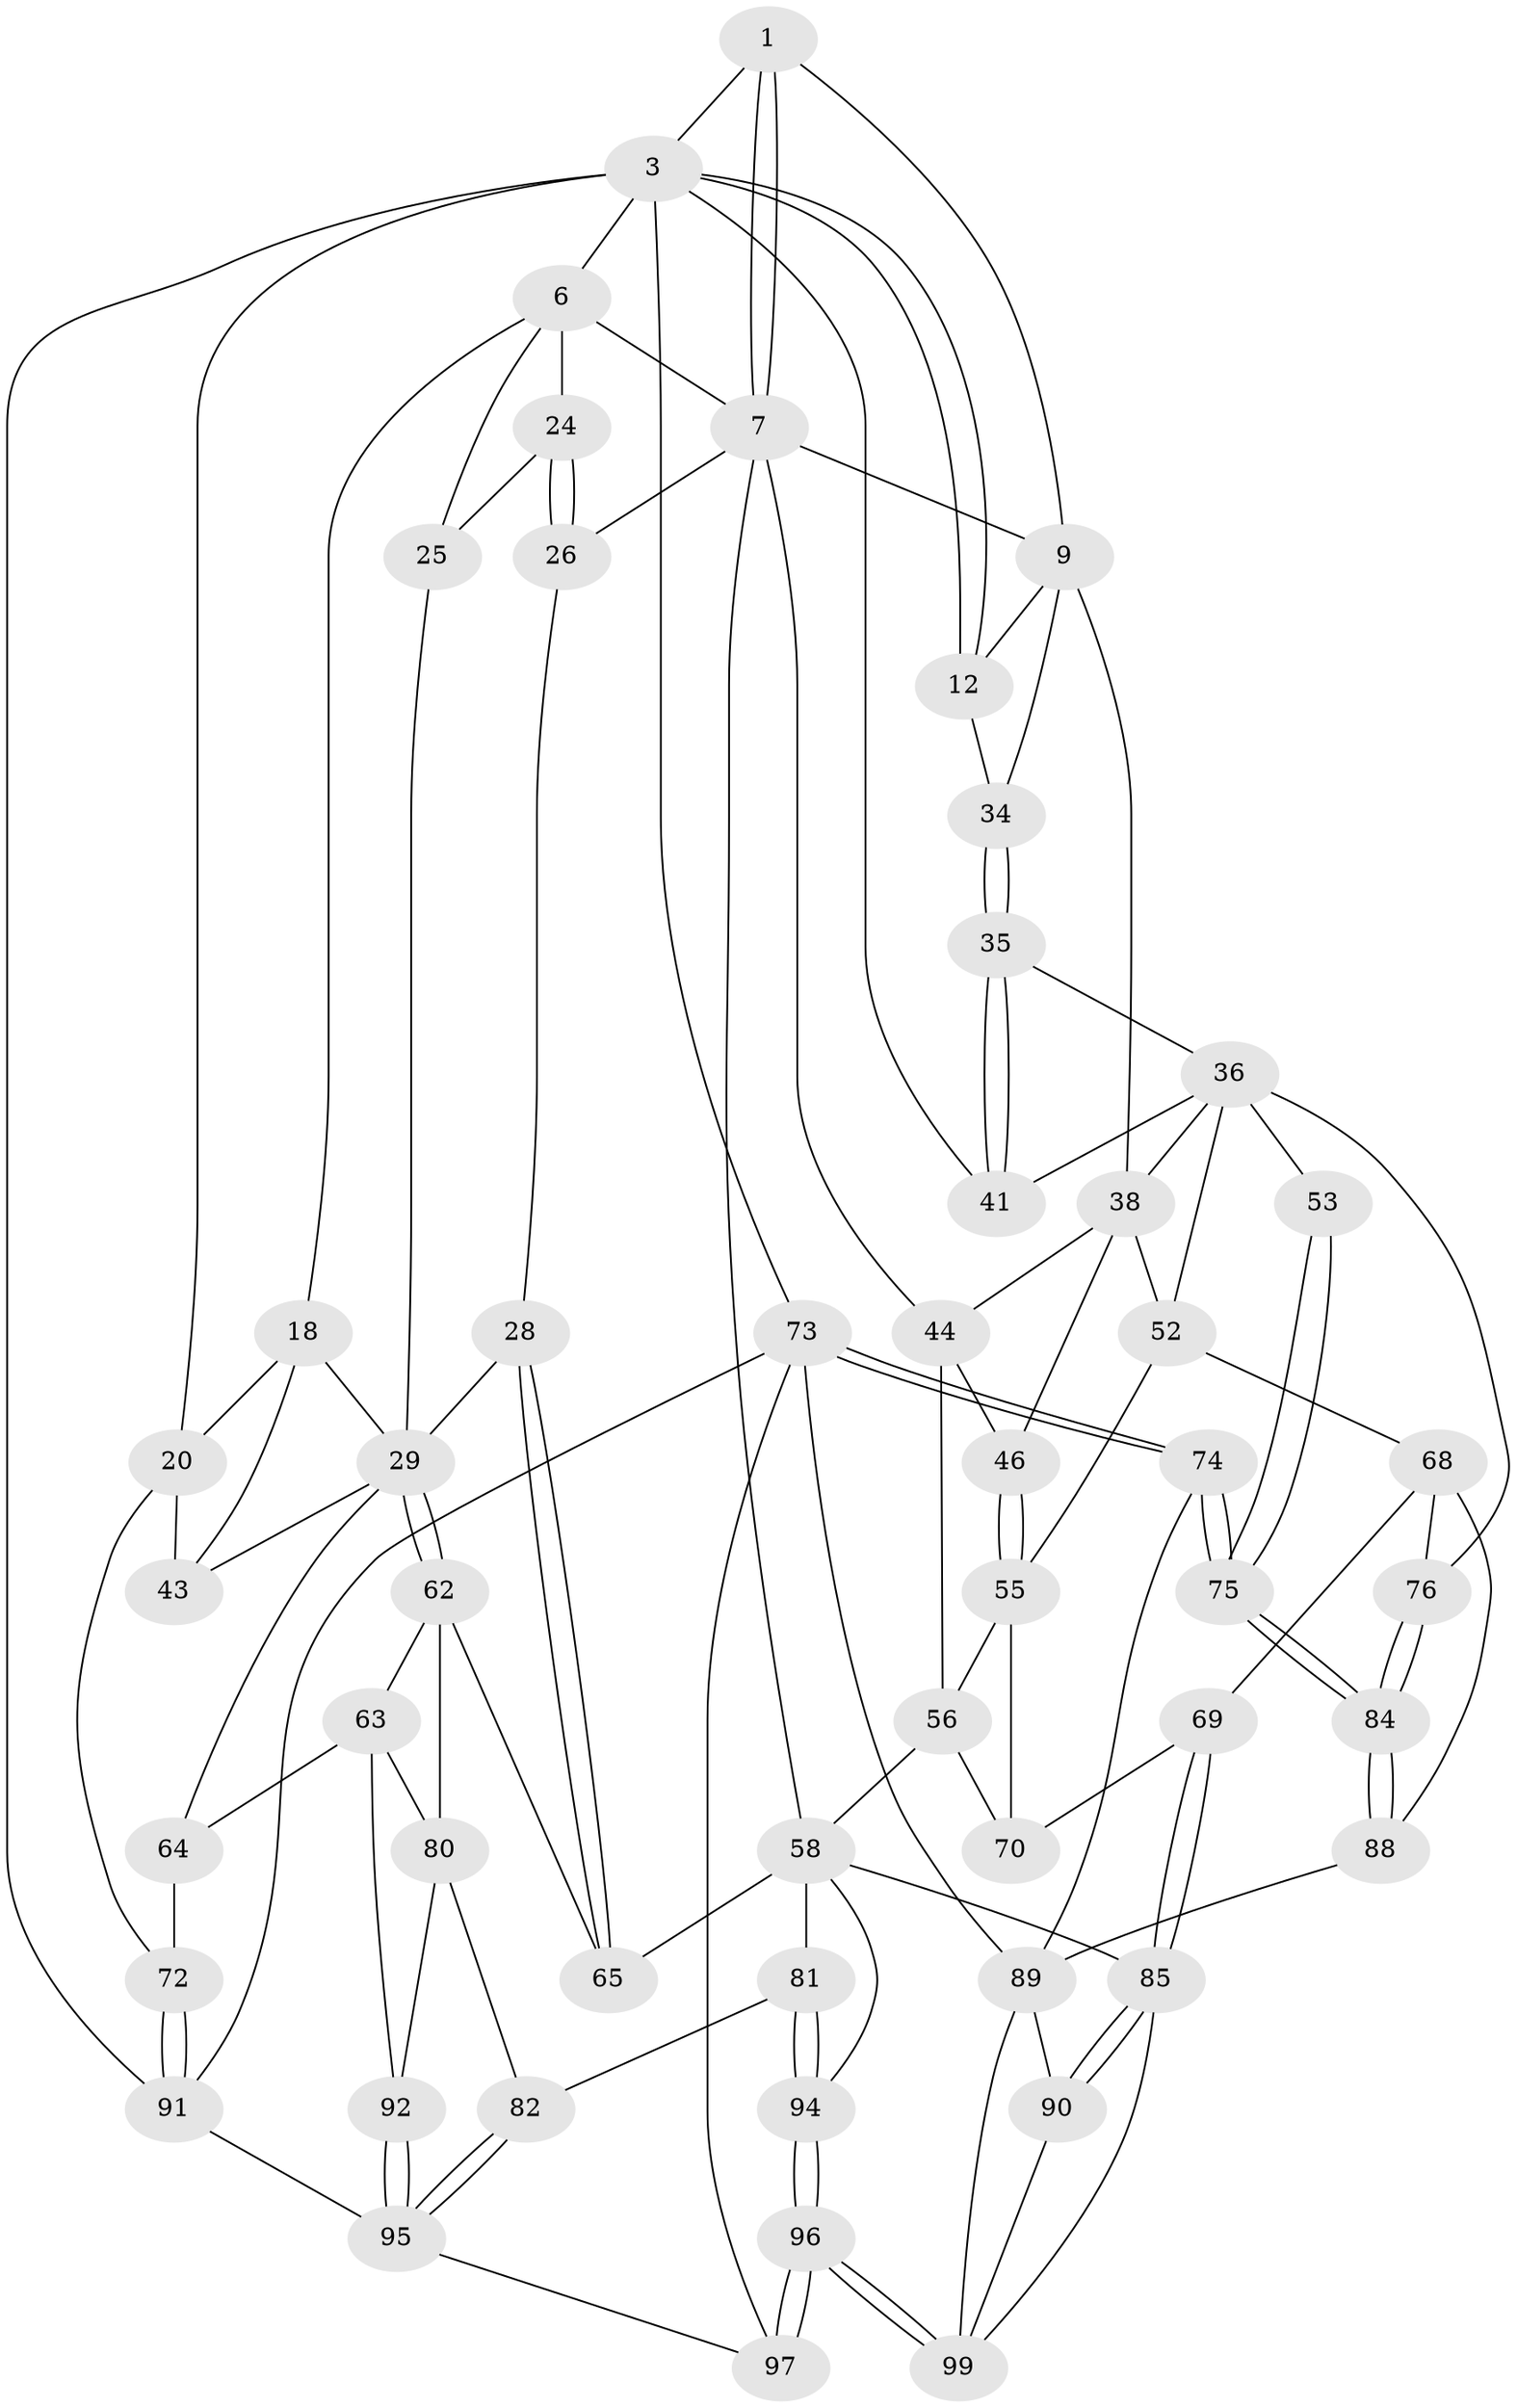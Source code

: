 // original degree distribution, {3: 0.018867924528301886, 4: 0.2641509433962264, 6: 0.24528301886792453, 5: 0.4716981132075472}
// Generated by graph-tools (version 1.1) at 2025/16/03/09/25 04:16:46]
// undirected, 53 vertices, 122 edges
graph export_dot {
graph [start="1"]
  node [color=gray90,style=filled];
  1 [pos="+0.6284416669102857+0",super="+2"];
  3 [pos="+1+0",super="+4"];
  6 [pos="+0.2530894034963568+0",super="+8"];
  7 [pos="+0.5247143119232229+0.1334359158658921",super="+11"];
  9 [pos="+0.7715246927447069+0",super="+10+13"];
  12 [pos="+0.888532047457304+0.1684288344628453"];
  18 [pos="+0.07548122491800525+0.17159096229393117",super="+19"];
  20 [pos="+0+0.08581744710911211",super="+61"];
  24 [pos="+0.2817430265999839+0.12435650890766209"];
  25 [pos="+0.26490248056664906+0.15107475130689418"];
  26 [pos="+0.3401644818375614+0.21190314186957515",super="+27"];
  28 [pos="+0.24068029911323519+0.3613233417282583"];
  29 [pos="+0.22206242365384346+0.35553764235373",super="+30"];
  34 [pos="+0.884775531607258+0.18135884363038288"];
  35 [pos="+0.9115126738591878+0.21715153217684163"];
  36 [pos="+0.9365880825380759+0.3211991837553974",super="+37+49"];
  38 [pos="+0.8630252648730508+0.3470507745527579",super="+48+39"];
  41 [pos="+1+0"];
  43 [pos="+0.03707598410129994+0.4239977248546525"];
  44 [pos="+0.5366004053967037+0.3640312933855384",super="+47"];
  46 [pos="+0.6756943205368646+0.390024575923221"];
  52 [pos="+0.8186139088866676+0.498822584680358",super="+54"];
  53 [pos="+1+0.43727471773742194"];
  55 [pos="+0.7216213133160493+0.4990507412566312",super="+60"];
  56 [pos="+0.6122797595445437+0.48740589474947316",super="+57"];
  58 [pos="+0.516546699916336+0.5967690689027324",super="+87+59"];
  62 [pos="+0.18567835398290544+0.5129672616868697",super="+66"];
  63 [pos="+0.1061160455101201+0.5699939386593892",super="+78"];
  64 [pos="+0.0695757152252822+0.5043643656227065",super="+71"];
  65 [pos="+0.26100652890110193+0.572217171290887"];
  68 [pos="+0.709185454280311+0.5990860166061299",super="+77"];
  69 [pos="+0.6807652331182293+0.5995390004615143"];
  70 [pos="+0.6777652273469833+0.5981379974169595"];
  72 [pos="+0+0.8545975412357179"];
  73 [pos="+1+1",super="+106"];
  74 [pos="+1+0.9715545291643829"];
  75 [pos="+1+0.9177862655340054"];
  76 [pos="+0.8689483727165652+0.5905837847439519"];
  80 [pos="+0.1732067529117543+0.6292829622103091",super="+83"];
  81 [pos="+0.34670883189628204+0.7033844596036275"];
  82 [pos="+0.2692540409197353+0.7167252979354479"];
  84 [pos="+1+0.8692301340151236"];
  85 [pos="+0.7013515990708203+0.7255011288126638",super="+86"];
  88 [pos="+0.7899764188286543+0.7047785297350231"];
  89 [pos="+0.7564322065751985+0.7492013780204703",super="+102"];
  90 [pos="+0.7359618192618007+0.7478979103037152"];
  91 [pos="+0+1"];
  92 [pos="+0.1650079245734657+0.7686543940806169",super="+93"];
  94 [pos="+0.3941399516383173+0.8493329019867453"];
  95 [pos="+0.22799086954485023+0.8835436364041905",super="+98"];
  96 [pos="+0.39463031349233507+0.8869218978925734"];
  97 [pos="+0.3417326480717168+1"];
  99 [pos="+0.5741088927314408+0.7852573602323154",super="+100"];
  1 -- 7;
  1 -- 7;
  1 -- 3;
  1 -- 9;
  3 -- 12;
  3 -- 12;
  3 -- 20;
  3 -- 6;
  3 -- 73;
  3 -- 91;
  3 -- 41;
  6 -- 18;
  6 -- 7 [weight=2];
  6 -- 24;
  6 -- 25;
  7 -- 26 [weight=2];
  7 -- 9;
  7 -- 58;
  7 -- 44;
  9 -- 34;
  9 -- 12;
  9 -- 38;
  12 -- 34;
  18 -- 43;
  18 -- 20;
  18 -- 29;
  20 -- 72;
  20 -- 43;
  24 -- 25;
  24 -- 26;
  24 -- 26;
  25 -- 29;
  26 -- 28;
  28 -- 29;
  28 -- 65;
  28 -- 65;
  29 -- 62;
  29 -- 62;
  29 -- 64;
  29 -- 43;
  34 -- 35;
  34 -- 35;
  35 -- 36;
  35 -- 41;
  35 -- 41;
  36 -- 52;
  36 -- 53 [weight=2];
  36 -- 38;
  36 -- 76;
  36 -- 41;
  38 -- 52;
  38 -- 46;
  38 -- 44;
  44 -- 56;
  44 -- 46;
  46 -- 55;
  46 -- 55;
  52 -- 55;
  52 -- 68;
  53 -- 75;
  53 -- 75;
  55 -- 56;
  55 -- 70;
  56 -- 58;
  56 -- 70;
  58 -- 85;
  58 -- 94;
  58 -- 65;
  58 -- 81;
  62 -- 63;
  62 -- 80;
  62 -- 65;
  63 -- 64 [weight=2];
  63 -- 80;
  63 -- 92;
  64 -- 72;
  68 -- 69;
  68 -- 88;
  68 -- 76;
  69 -- 70;
  69 -- 85;
  69 -- 85;
  72 -- 91;
  72 -- 91;
  73 -- 74;
  73 -- 74;
  73 -- 91;
  73 -- 89;
  73 -- 97;
  74 -- 75;
  74 -- 75;
  74 -- 89;
  75 -- 84;
  75 -- 84;
  76 -- 84;
  76 -- 84;
  80 -- 82;
  80 -- 92;
  81 -- 82;
  81 -- 94;
  81 -- 94;
  82 -- 95;
  82 -- 95;
  84 -- 88;
  84 -- 88;
  85 -- 90;
  85 -- 90;
  85 -- 99;
  88 -- 89;
  89 -- 90;
  89 -- 99;
  90 -- 99;
  91 -- 95;
  92 -- 95 [weight=2];
  92 -- 95;
  94 -- 96;
  94 -- 96;
  95 -- 97;
  96 -- 97;
  96 -- 97;
  96 -- 99;
  96 -- 99;
}
